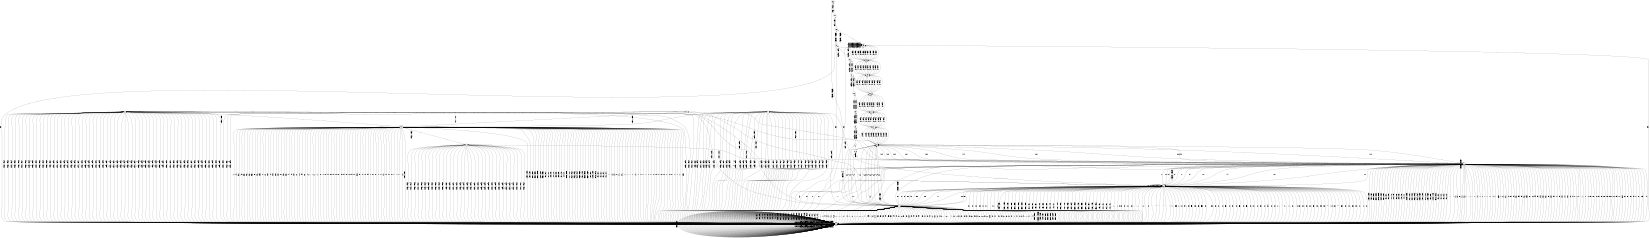 digraph FST {
rankdir = LR;
size = "8.5,11";
label = "";
center = 1;
orientation = Landscape;
ranksep = "0.4";
nodesep = "0.25";
0 [label = "0", shape = doublecircle, style = bold, fontsize = 14]
	0 -> 0 [label = "<SOH>:<SOH>", fontsize = 14];
	0 -> 0 [label = "<STX>:<STX>", fontsize = 14];
	0 -> 0 [label = "<ETX>:<ETX>", fontsize = 14];
	0 -> 0 [label = "<EOT>:<EOT>", fontsize = 14];
	0 -> 0 [label = "<ENQ>:<ENQ>", fontsize = 14];
	0 -> 0 [label = "<ACK>:<ACK>", fontsize = 14];
	0 -> 0 [label = "<BEL>:<BEL>", fontsize = 14];
	0 -> 0 [label = "<BS>:<BS>", fontsize = 14];
	0 -> 0 [label = "<HT>:<HT>", fontsize = 14];
	0 -> 0 [label = "<LF>:<LF>", fontsize = 14];
	0 -> 0 [label = "<VT>:<VT>", fontsize = 14];
	0 -> 0 [label = "<FF>:<FF>", fontsize = 14];
	0 -> 0 [label = "<CR>:<CR>", fontsize = 14];
	0 -> 0 [label = "<SO>:<SO>", fontsize = 14];
	0 -> 0 [label = "<SI>:<SI>", fontsize = 14];
	0 -> 0 [label = "<DLE>:<DLE>", fontsize = 14];
	0 -> 0 [label = "<DC1>:<DC1>", fontsize = 14];
	0 -> 0 [label = "<DC2>:<DC2>", fontsize = 14];
	0 -> 0 [label = "<DC3>:<DC3>", fontsize = 14];
	0 -> 0 [label = "<DC4>:<DC4>", fontsize = 14];
	0 -> 0 [label = "<NAK>:<NAK>", fontsize = 14];
	0 -> 0 [label = "<SYN>:<SYN>", fontsize = 14];
	0 -> 0 [label = "<ETB>:<ETB>", fontsize = 14];
	0 -> 0 [label = "<CAN>:<CAN>", fontsize = 14];
	0 -> 0 [label = "<EM>:<EM>", fontsize = 14];
	0 -> 0 [label = "<SUB>:<SUB>", fontsize = 14];
	0 -> 0 [label = "<ESC>:<ESC>", fontsize = 14];
	0 -> 0 [label = "<FS>:<FS>", fontsize = 14];
	0 -> 0 [label = "<GS>:<GS>", fontsize = 14];
	0 -> 0 [label = "<RS>:<RS>", fontsize = 14];
	0 -> 0 [label = "<US>:<US>", fontsize = 14];
	0 -> 1 [label = "<SPACE>:<SPACE>", fontsize = 14];
	0 -> 0 [label = "!:!", fontsize = 14];
	0 -> 0 [label = "\":\"", fontsize = 14];
	0 -> 0 [label = "#:#", fontsize = 14];
	0 -> 0 [label = "$:$", fontsize = 14];
	0 -> 0 [label = "%:%", fontsize = 14];
	0 -> 0 [label = "&:&", fontsize = 14];
	0 -> 0 [label = "':'", fontsize = 14];
	0 -> 0 [label = "(:(", fontsize = 14];
	0 -> 0 [label = "):)", fontsize = 14];
	0 -> 0 [label = "*:*", fontsize = 14];
	0 -> 0 [label = "+:+", fontsize = 14];
	0 -> 0 [label = ",:,", fontsize = 14];
	0 -> 0 [label = "-:-", fontsize = 14];
	0 -> 0 [label = ".:.", fontsize = 14];
	0 -> 0 [label = "/:/", fontsize = 14];
	0 -> 0 [label = "0:0", fontsize = 14];
	0 -> 0 [label = "1:1", fontsize = 14];
	0 -> 0 [label = "2:2", fontsize = 14];
	0 -> 0 [label = "3:3", fontsize = 14];
	0 -> 0 [label = "4:4", fontsize = 14];
	0 -> 0 [label = "5:5", fontsize = 14];
	0 -> 0 [label = "6:6", fontsize = 14];
	0 -> 0 [label = "7:7", fontsize = 14];
	0 -> 0 [label = "8:8", fontsize = 14];
	0 -> 0 [label = "9:9", fontsize = 14];
	0 -> 0 [label = ":::", fontsize = 14];
	0 -> 0 [label = ";:;", fontsize = 14];
	0 -> 0 [label = "<:<", fontsize = 14];
	0 -> 0 [label = "=:=", fontsize = 14];
	0 -> 0 [label = ">:>", fontsize = 14];
	0 -> 0 [label = "?:?", fontsize = 14];
	0 -> 0 [label = "@:@", fontsize = 14];
	0 -> 0 [label = "A:A", fontsize = 14];
	0 -> 0 [label = "B:B", fontsize = 14];
	0 -> 0 [label = "C:C", fontsize = 14];
	0 -> 0 [label = "D:D", fontsize = 14];
	0 -> 0 [label = "E:E", fontsize = 14];
	0 -> 0 [label = "F:F", fontsize = 14];
	0 -> 0 [label = "G:G", fontsize = 14];
	0 -> 0 [label = "H:H", fontsize = 14];
	0 -> 0 [label = "I:I", fontsize = 14];
	0 -> 0 [label = "J:J", fontsize = 14];
	0 -> 0 [label = "K:K", fontsize = 14];
	0 -> 0 [label = "L:L", fontsize = 14];
	0 -> 0 [label = "M:M", fontsize = 14];
	0 -> 0 [label = "N:N", fontsize = 14];
	0 -> 0 [label = "O:O", fontsize = 14];
	0 -> 0 [label = "P:P", fontsize = 14];
	0 -> 0 [label = "Q:Q", fontsize = 14];
	0 -> 0 [label = "R:R", fontsize = 14];
	0 -> 0 [label = "S:S", fontsize = 14];
	0 -> 0 [label = "T:T", fontsize = 14];
	0 -> 0 [label = "U:U", fontsize = 14];
	0 -> 0 [label = "V:V", fontsize = 14];
	0 -> 0 [label = "W:W", fontsize = 14];
	0 -> 0 [label = "X:X", fontsize = 14];
	0 -> 0 [label = "Y:Y", fontsize = 14];
	0 -> 0 [label = "Z:Z", fontsize = 14];
	0 -> 0 [label = "[:[", fontsize = 14];
	0 -> 0 [label = "\\:\\", fontsize = 14];
	0 -> 0 [label = "]:]", fontsize = 14];
	0 -> 0 [label = "^:^", fontsize = 14];
	0 -> 0 [label = "_:_", fontsize = 14];
	0 -> 0 [label = "`:`", fontsize = 14];
	0 -> 0 [label = "a:a", fontsize = 14];
	0 -> 0 [label = "b:b", fontsize = 14];
	0 -> 0 [label = "c:c", fontsize = 14];
	0 -> 0 [label = "d:d", fontsize = 14];
	0 -> 0 [label = "e:e", fontsize = 14];
	0 -> 0 [label = "f:f", fontsize = 14];
	0 -> 0 [label = "g:g", fontsize = 14];
	0 -> 0 [label = "h:h", fontsize = 14];
	0 -> 0 [label = "i:i", fontsize = 14];
	0 -> 0 [label = "j:j", fontsize = 14];
	0 -> 0 [label = "k:k", fontsize = 14];
	0 -> 0 [label = "l:l", fontsize = 14];
	0 -> 0 [label = "m:m", fontsize = 14];
	0 -> 0 [label = "n:n", fontsize = 14];
	0 -> 0 [label = "o:o", fontsize = 14];
	0 -> 0 [label = "p:p", fontsize = 14];
	0 -> 0 [label = "q:q", fontsize = 14];
	0 -> 0 [label = "r:r", fontsize = 14];
	0 -> 0 [label = "s:s", fontsize = 14];
	0 -> 0 [label = "t:t", fontsize = 14];
	0 -> 0 [label = "u:u", fontsize = 14];
	0 -> 0 [label = "v:v", fontsize = 14];
	0 -> 0 [label = "w:w", fontsize = 14];
	0 -> 0 [label = "x:x", fontsize = 14];
	0 -> 0 [label = "y:y", fontsize = 14];
	0 -> 0 [label = "z:z", fontsize = 14];
	0 -> 0 [label = "{:{", fontsize = 14];
	0 -> 0 [label = "|:|", fontsize = 14];
	0 -> 0 [label = "}:}", fontsize = 14];
	0 -> 0 [label = "~:~", fontsize = 14];
	0 -> 0 [label = "<DEL>:<DEL>", fontsize = 14];
	0 -> 2 [label = "<0xc2>:<0xc2>", fontsize = 14];
	0 -> 3 [label = "<0xd0>:<0xd0>", fontsize = 14];
	0 -> 4 [label = "<0xd1>:<0xd1>", fontsize = 14];
1 [label = "1", shape = doublecircle, style = solid, fontsize = 14]
	1 -> 7 [label = "<epsilon>:#", fontsize = 14];
	1 -> 0 [label = "<SOH>:<SOH>", fontsize = 14];
	1 -> 0 [label = "<STX>:<STX>", fontsize = 14];
	1 -> 0 [label = "<ETX>:<ETX>", fontsize = 14];
	1 -> 0 [label = "<EOT>:<EOT>", fontsize = 14];
	1 -> 0 [label = "<ENQ>:<ENQ>", fontsize = 14];
	1 -> 0 [label = "<ACK>:<ACK>", fontsize = 14];
	1 -> 0 [label = "<BEL>:<BEL>", fontsize = 14];
	1 -> 0 [label = "<BS>:<BS>", fontsize = 14];
	1 -> 0 [label = "<HT>:<HT>", fontsize = 14];
	1 -> 0 [label = "<LF>:<LF>", fontsize = 14];
	1 -> 0 [label = "<VT>:<VT>", fontsize = 14];
	1 -> 0 [label = "<FF>:<FF>", fontsize = 14];
	1 -> 0 [label = "<CR>:<CR>", fontsize = 14];
	1 -> 0 [label = "<SO>:<SO>", fontsize = 14];
	1 -> 0 [label = "<SI>:<SI>", fontsize = 14];
	1 -> 0 [label = "<DLE>:<DLE>", fontsize = 14];
	1 -> 0 [label = "<DC1>:<DC1>", fontsize = 14];
	1 -> 0 [label = "<DC2>:<DC2>", fontsize = 14];
	1 -> 0 [label = "<DC3>:<DC3>", fontsize = 14];
	1 -> 0 [label = "<DC4>:<DC4>", fontsize = 14];
	1 -> 0 [label = "<NAK>:<NAK>", fontsize = 14];
	1 -> 0 [label = "<SYN>:<SYN>", fontsize = 14];
	1 -> 0 [label = "<ETB>:<ETB>", fontsize = 14];
	1 -> 0 [label = "<CAN>:<CAN>", fontsize = 14];
	1 -> 0 [label = "<EM>:<EM>", fontsize = 14];
	1 -> 0 [label = "<SUB>:<SUB>", fontsize = 14];
	1 -> 0 [label = "<ESC>:<ESC>", fontsize = 14];
	1 -> 0 [label = "<FS>:<FS>", fontsize = 14];
	1 -> 0 [label = "<GS>:<GS>", fontsize = 14];
	1 -> 0 [label = "<RS>:<RS>", fontsize = 14];
	1 -> 0 [label = "<US>:<US>", fontsize = 14];
	1 -> 5 [label = "<SPACE>:<SPACE>", fontsize = 14];
	1 -> 0 [label = "!:!", fontsize = 14];
	1 -> 0 [label = "\":\"", fontsize = 14];
	1 -> 0 [label = "#:#", fontsize = 14];
	1 -> 0 [label = "$:$", fontsize = 14];
	1 -> 0 [label = "%:%", fontsize = 14];
	1 -> 0 [label = "&:&", fontsize = 14];
	1 -> 0 [label = "':'", fontsize = 14];
	1 -> 0 [label = "(:(", fontsize = 14];
	1 -> 0 [label = "):)", fontsize = 14];
	1 -> 0 [label = "*:*", fontsize = 14];
	1 -> 0 [label = "+:+", fontsize = 14];
	1 -> 0 [label = ",:,", fontsize = 14];
	1 -> 0 [label = "-:-", fontsize = 14];
	1 -> 0 [label = ".:.", fontsize = 14];
	1 -> 0 [label = "/:/", fontsize = 14];
	1 -> 8 [label = "0:#", fontsize = 14];
	1 -> 6 [label = "0:0", fontsize = 14];
	1 -> 8 [label = "1:#", fontsize = 14];
	1 -> 6 [label = "1:1", fontsize = 14];
	1 -> 8 [label = "2:#", fontsize = 14];
	1 -> 6 [label = "2:2", fontsize = 14];
	1 -> 8 [label = "3:#", fontsize = 14];
	1 -> 6 [label = "3:3", fontsize = 14];
	1 -> 8 [label = "4:#", fontsize = 14];
	1 -> 6 [label = "4:4", fontsize = 14];
	1 -> 8 [label = "5:#", fontsize = 14];
	1 -> 6 [label = "5:5", fontsize = 14];
	1 -> 8 [label = "6:#", fontsize = 14];
	1 -> 6 [label = "6:6", fontsize = 14];
	1 -> 8 [label = "7:#", fontsize = 14];
	1 -> 6 [label = "7:7", fontsize = 14];
	1 -> 8 [label = "8:#", fontsize = 14];
	1 -> 6 [label = "8:8", fontsize = 14];
	1 -> 8 [label = "9:#", fontsize = 14];
	1 -> 6 [label = "9:9", fontsize = 14];
	1 -> 0 [label = ":::", fontsize = 14];
	1 -> 0 [label = ";:;", fontsize = 14];
	1 -> 0 [label = "<:<", fontsize = 14];
	1 -> 0 [label = "=:=", fontsize = 14];
	1 -> 0 [label = ">:>", fontsize = 14];
	1 -> 0 [label = "?:?", fontsize = 14];
	1 -> 0 [label = "@:@", fontsize = 14];
	1 -> 0 [label = "A:A", fontsize = 14];
	1 -> 0 [label = "B:B", fontsize = 14];
	1 -> 0 [label = "C:C", fontsize = 14];
	1 -> 0 [label = "D:D", fontsize = 14];
	1 -> 0 [label = "E:E", fontsize = 14];
	1 -> 0 [label = "F:F", fontsize = 14];
	1 -> 0 [label = "G:G", fontsize = 14];
	1 -> 0 [label = "H:H", fontsize = 14];
	1 -> 0 [label = "I:I", fontsize = 14];
	1 -> 0 [label = "J:J", fontsize = 14];
	1 -> 0 [label = "K:K", fontsize = 14];
	1 -> 0 [label = "L:L", fontsize = 14];
	1 -> 0 [label = "M:M", fontsize = 14];
	1 -> 0 [label = "N:N", fontsize = 14];
	1 -> 0 [label = "O:O", fontsize = 14];
	1 -> 0 [label = "P:P", fontsize = 14];
	1 -> 0 [label = "Q:Q", fontsize = 14];
	1 -> 0 [label = "R:R", fontsize = 14];
	1 -> 0 [label = "S:S", fontsize = 14];
	1 -> 0 [label = "T:T", fontsize = 14];
	1 -> 0 [label = "U:U", fontsize = 14];
	1 -> 0 [label = "V:V", fontsize = 14];
	1 -> 0 [label = "W:W", fontsize = 14];
	1 -> 0 [label = "Y:Y", fontsize = 14];
	1 -> 0 [label = "Z:Z", fontsize = 14];
	1 -> 0 [label = "[:[", fontsize = 14];
	1 -> 0 [label = "\\:\\", fontsize = 14];
	1 -> 0 [label = "]:]", fontsize = 14];
	1 -> 0 [label = "^:^", fontsize = 14];
	1 -> 0 [label = "_:_", fontsize = 14];
	1 -> 0 [label = "`:`", fontsize = 14];
	1 -> 0 [label = "a:a", fontsize = 14];
	1 -> 0 [label = "b:b", fontsize = 14];
	1 -> 0 [label = "c:c", fontsize = 14];
	1 -> 0 [label = "d:d", fontsize = 14];
	1 -> 0 [label = "e:e", fontsize = 14];
	1 -> 0 [label = "f:f", fontsize = 14];
	1 -> 0 [label = "g:g", fontsize = 14];
	1 -> 0 [label = "h:h", fontsize = 14];
	1 -> 0 [label = "i:i", fontsize = 14];
	1 -> 0 [label = "j:j", fontsize = 14];
	1 -> 0 [label = "k:k", fontsize = 14];
	1 -> 0 [label = "l:l", fontsize = 14];
	1 -> 0 [label = "m:m", fontsize = 14];
	1 -> 0 [label = "n:n", fontsize = 14];
	1 -> 0 [label = "o:o", fontsize = 14];
	1 -> 0 [label = "p:p", fontsize = 14];
	1 -> 0 [label = "q:q", fontsize = 14];
	1 -> 0 [label = "r:r", fontsize = 14];
	1 -> 0 [label = "s:s", fontsize = 14];
	1 -> 0 [label = "t:t", fontsize = 14];
	1 -> 0 [label = "u:u", fontsize = 14];
	1 -> 0 [label = "v:v", fontsize = 14];
	1 -> 0 [label = "w:w", fontsize = 14];
	1 -> 0 [label = "y:y", fontsize = 14];
	1 -> 0 [label = "z:z", fontsize = 14];
	1 -> 0 [label = "{:{", fontsize = 14];
	1 -> 0 [label = "|:|", fontsize = 14];
	1 -> 0 [label = "}:}", fontsize = 14];
	1 -> 0 [label = "~:~", fontsize = 14];
	1 -> 0 [label = "<DEL>:<DEL>", fontsize = 14];
	1 -> 2 [label = "<0xc2>:<0xc2>", fontsize = 14];
	1 -> 3 [label = "<0xd0>:<0xd0>", fontsize = 14];
	1 -> 4 [label = "<0xd1>:<0xd1>", fontsize = 14];
2 [label = "2", shape = circle, style = solid, fontsize = 14]
	2 -> 0 [label = "<0xab>:<0xab>", fontsize = 14];
	2 -> 0 [label = "<0xbb>:<0xbb>", fontsize = 14];
3 [label = "3", shape = circle, style = solid, fontsize = 14]
	3 -> 0 [label = "<0x80>:<0x80>", fontsize = 14];
	3 -> 0 [label = "<0x81>:<0x81>", fontsize = 14];
	3 -> 0 [label = "<0x82>:<0x82>", fontsize = 14];
	3 -> 0 [label = "<0x83>:<0x83>", fontsize = 14];
	3 -> 0 [label = "<0x84>:<0x84>", fontsize = 14];
	3 -> 0 [label = "<0x85>:<0x85>", fontsize = 14];
	3 -> 0 [label = "<0x86>:<0x86>", fontsize = 14];
	3 -> 0 [label = "<0x87>:<0x87>", fontsize = 14];
	3 -> 0 [label = "<0x88>:<0x88>", fontsize = 14];
	3 -> 0 [label = "<0x89>:<0x89>", fontsize = 14];
	3 -> 0 [label = "<0x8a>:<0x8a>", fontsize = 14];
	3 -> 0 [label = "<0x8b>:<0x8b>", fontsize = 14];
	3 -> 0 [label = "<0x8c>:<0x8c>", fontsize = 14];
	3 -> 0 [label = "<0x8d>:<0x8d>", fontsize = 14];
	3 -> 0 [label = "<0x8e>:<0x8e>", fontsize = 14];
	3 -> 0 [label = "<0x8f>:<0x8f>", fontsize = 14];
	3 -> 0 [label = "<0x90>:<0x90>", fontsize = 14];
	3 -> 0 [label = "<0x91>:<0x91>", fontsize = 14];
	3 -> 0 [label = "<0x92>:<0x92>", fontsize = 14];
	3 -> 0 [label = "<0x93>:<0x93>", fontsize = 14];
	3 -> 0 [label = "<0x94>:<0x94>", fontsize = 14];
	3 -> 0 [label = "<0x95>:<0x95>", fontsize = 14];
	3 -> 0 [label = "<0x96>:<0x96>", fontsize = 14];
	3 -> 0 [label = "<0x97>:<0x97>", fontsize = 14];
	3 -> 0 [label = "<0x98>:<0x98>", fontsize = 14];
	3 -> 0 [label = "<0x99>:<0x99>", fontsize = 14];
	3 -> 0 [label = "<0x9a>:<0x9a>", fontsize = 14];
	3 -> 0 [label = "<0x9b>:<0x9b>", fontsize = 14];
	3 -> 0 [label = "<0x9c>:<0x9c>", fontsize = 14];
	3 -> 0 [label = "<0x9d>:<0x9d>", fontsize = 14];
	3 -> 0 [label = "<0x9e>:<0x9e>", fontsize = 14];
	3 -> 0 [label = "<0x9f>:<0x9f>", fontsize = 14];
	3 -> 0 [label = "<0xa0>:<0xa0>", fontsize = 14];
	3 -> 0 [label = "<0xa1>:<0xa1>", fontsize = 14];
	3 -> 0 [label = "<0xa2>:<0xa2>", fontsize = 14];
	3 -> 0 [label = "<0xa3>:<0xa3>", fontsize = 14];
	3 -> 0 [label = "<0xa4>:<0xa4>", fontsize = 14];
	3 -> 0 [label = "<0xa5>:<0xa5>", fontsize = 14];
	3 -> 0 [label = "<0xa6>:<0xa6>", fontsize = 14];
	3 -> 0 [label = "<0xa7>:<0xa7>", fontsize = 14];
	3 -> 0 [label = "<0xa8>:<0xa8>", fontsize = 14];
	3 -> 0 [label = "<0xa9>:<0xa9>", fontsize = 14];
	3 -> 0 [label = "<0xaa>:<0xaa>", fontsize = 14];
	3 -> 0 [label = "<0xab>:<0xab>", fontsize = 14];
	3 -> 0 [label = "<0xac>:<0xac>", fontsize = 14];
	3 -> 0 [label = "<0xad>:<0xad>", fontsize = 14];
	3 -> 0 [label = "<0xae>:<0xae>", fontsize = 14];
	3 -> 0 [label = "<0xaf>:<0xaf>", fontsize = 14];
	3 -> 0 [label = "<0xb0>:<0xb0>", fontsize = 14];
	3 -> 0 [label = "<0xb1>:<0xb1>", fontsize = 14];
	3 -> 0 [label = "<0xb2>:<0xb2>", fontsize = 14];
	3 -> 0 [label = "<0xb3>:<0xb3>", fontsize = 14];
	3 -> 0 [label = "<0xb4>:<0xb4>", fontsize = 14];
	3 -> 0 [label = "<0xb5>:<0xb5>", fontsize = 14];
	3 -> 0 [label = "<0xb6>:<0xb6>", fontsize = 14];
	3 -> 0 [label = "<0xb7>:<0xb7>", fontsize = 14];
	3 -> 0 [label = "<0xb8>:<0xb8>", fontsize = 14];
	3 -> 0 [label = "<0xb9>:<0xb9>", fontsize = 14];
	3 -> 0 [label = "<0xba>:<0xba>", fontsize = 14];
	3 -> 0 [label = "<0xbb>:<0xbb>", fontsize = 14];
	3 -> 0 [label = "<0xbc>:<0xbc>", fontsize = 14];
	3 -> 0 [label = "<0xbd>:<0xbd>", fontsize = 14];
	3 -> 0 [label = "<0xbe>:<0xbe>", fontsize = 14];
	3 -> 0 [label = "<0xbf>:<0xbf>", fontsize = 14];
4 [label = "4", shape = circle, style = solid, fontsize = 14]
	4 -> 0 [label = "<0x80>:<0x80>", fontsize = 14];
	4 -> 0 [label = "<0x81>:<0x81>", fontsize = 14];
	4 -> 0 [label = "<0x82>:<0x82>", fontsize = 14];
	4 -> 0 [label = "<0x83>:<0x83>", fontsize = 14];
	4 -> 0 [label = "<0x84>:<0x84>", fontsize = 14];
	4 -> 0 [label = "<0x85>:<0x85>", fontsize = 14];
	4 -> 0 [label = "<0x86>:<0x86>", fontsize = 14];
	4 -> 0 [label = "<0x87>:<0x87>", fontsize = 14];
	4 -> 0 [label = "<0x88>:<0x88>", fontsize = 14];
	4 -> 0 [label = "<0x89>:<0x89>", fontsize = 14];
	4 -> 0 [label = "<0x8a>:<0x8a>", fontsize = 14];
	4 -> 0 [label = "<0x8b>:<0x8b>", fontsize = 14];
	4 -> 0 [label = "<0x8c>:<0x8c>", fontsize = 14];
	4 -> 0 [label = "<0x8d>:<0x8d>", fontsize = 14];
	4 -> 0 [label = "<0x8e>:<0x8e>", fontsize = 14];
	4 -> 0 [label = "<0x8f>:<0x8f>", fontsize = 14];
	4 -> 0 [label = "<0x90>:<0x90>", fontsize = 14];
	4 -> 0 [label = "<0x91>:<0x91>", fontsize = 14];
	4 -> 0 [label = "<0x92>:<0x92>", fontsize = 14];
	4 -> 0 [label = "<0x93>:<0x93>", fontsize = 14];
	4 -> 0 [label = "<0x94>:<0x94>", fontsize = 14];
	4 -> 0 [label = "<0x95>:<0x95>", fontsize = 14];
	4 -> 0 [label = "<0x96>:<0x96>", fontsize = 14];
	4 -> 0 [label = "<0x97>:<0x97>", fontsize = 14];
	4 -> 0 [label = "<0x98>:<0x98>", fontsize = 14];
	4 -> 0 [label = "<0x99>:<0x99>", fontsize = 14];
	4 -> 0 [label = "<0x9a>:<0x9a>", fontsize = 14];
	4 -> 0 [label = "<0x9b>:<0x9b>", fontsize = 14];
	4 -> 0 [label = "<0x9c>:<0x9c>", fontsize = 14];
	4 -> 0 [label = "<0x9d>:<0x9d>", fontsize = 14];
	4 -> 0 [label = "<0x9e>:<0x9e>", fontsize = 14];
	4 -> 0 [label = "<0x9f>:<0x9f>", fontsize = 14];
	4 -> 0 [label = "<0xa0>:<0xa0>", fontsize = 14];
	4 -> 0 [label = "<0xa1>:<0xa1>", fontsize = 14];
	4 -> 0 [label = "<0xa2>:<0xa2>", fontsize = 14];
5 [label = "5", shape = doublecircle, style = solid, fontsize = 14]
	5 -> 7 [label = "<epsilon>:#", fontsize = 14];
	5 -> 0 [label = "<SOH>:<SOH>", fontsize = 14];
	5 -> 0 [label = "<STX>:<STX>", fontsize = 14];
	5 -> 0 [label = "<ETX>:<ETX>", fontsize = 14];
	5 -> 0 [label = "<EOT>:<EOT>", fontsize = 14];
	5 -> 0 [label = "<ENQ>:<ENQ>", fontsize = 14];
	5 -> 0 [label = "<ACK>:<ACK>", fontsize = 14];
	5 -> 0 [label = "<BEL>:<BEL>", fontsize = 14];
	5 -> 0 [label = "<BS>:<BS>", fontsize = 14];
	5 -> 0 [label = "<HT>:<HT>", fontsize = 14];
	5 -> 0 [label = "<LF>:<LF>", fontsize = 14];
	5 -> 0 [label = "<VT>:<VT>", fontsize = 14];
	5 -> 0 [label = "<FF>:<FF>", fontsize = 14];
	5 -> 0 [label = "<CR>:<CR>", fontsize = 14];
	5 -> 0 [label = "<SO>:<SO>", fontsize = 14];
	5 -> 0 [label = "<SI>:<SI>", fontsize = 14];
	5 -> 0 [label = "<DLE>:<DLE>", fontsize = 14];
	5 -> 0 [label = "<DC1>:<DC1>", fontsize = 14];
	5 -> 0 [label = "<DC2>:<DC2>", fontsize = 14];
	5 -> 0 [label = "<DC3>:<DC3>", fontsize = 14];
	5 -> 0 [label = "<DC4>:<DC4>", fontsize = 14];
	5 -> 0 [label = "<NAK>:<NAK>", fontsize = 14];
	5 -> 0 [label = "<SYN>:<SYN>", fontsize = 14];
	5 -> 0 [label = "<ETB>:<ETB>", fontsize = 14];
	5 -> 0 [label = "<CAN>:<CAN>", fontsize = 14];
	5 -> 0 [label = "<EM>:<EM>", fontsize = 14];
	5 -> 0 [label = "<SUB>:<SUB>", fontsize = 14];
	5 -> 0 [label = "<ESC>:<ESC>", fontsize = 14];
	5 -> 0 [label = "<FS>:<FS>", fontsize = 14];
	5 -> 0 [label = "<GS>:<GS>", fontsize = 14];
	5 -> 0 [label = "<RS>:<RS>", fontsize = 14];
	5 -> 0 [label = "<US>:<US>", fontsize = 14];
	5 -> 5 [label = "<SPACE>:<SPACE>", fontsize = 14];
	5 -> 0 [label = "!:!", fontsize = 14];
	5 -> 0 [label = "\":\"", fontsize = 14];
	5 -> 0 [label = "#:#", fontsize = 14];
	5 -> 0 [label = "$:$", fontsize = 14];
	5 -> 0 [label = "%:%", fontsize = 14];
	5 -> 0 [label = "&:&", fontsize = 14];
	5 -> 0 [label = "':'", fontsize = 14];
	5 -> 0 [label = "(:(", fontsize = 14];
	5 -> 0 [label = "):)", fontsize = 14];
	5 -> 0 [label = "*:*", fontsize = 14];
	5 -> 0 [label = "+:+", fontsize = 14];
	5 -> 0 [label = ",:,", fontsize = 14];
	5 -> 0 [label = "-:-", fontsize = 14];
	5 -> 0 [label = ".:.", fontsize = 14];
	5 -> 0 [label = "/:/", fontsize = 14];
	5 -> 8 [label = "0:#", fontsize = 14];
	5 -> 6 [label = "0:0", fontsize = 14];
	5 -> 8 [label = "1:#", fontsize = 14];
	5 -> 6 [label = "1:1", fontsize = 14];
	5 -> 8 [label = "2:#", fontsize = 14];
	5 -> 6 [label = "2:2", fontsize = 14];
	5 -> 8 [label = "3:#", fontsize = 14];
	5 -> 6 [label = "3:3", fontsize = 14];
	5 -> 8 [label = "4:#", fontsize = 14];
	5 -> 6 [label = "4:4", fontsize = 14];
	5 -> 8 [label = "5:#", fontsize = 14];
	5 -> 6 [label = "5:5", fontsize = 14];
	5 -> 8 [label = "6:#", fontsize = 14];
	5 -> 6 [label = "6:6", fontsize = 14];
	5 -> 8 [label = "7:#", fontsize = 14];
	5 -> 6 [label = "7:7", fontsize = 14];
	5 -> 8 [label = "8:#", fontsize = 14];
	5 -> 6 [label = "8:8", fontsize = 14];
	5 -> 8 [label = "9:#", fontsize = 14];
	5 -> 6 [label = "9:9", fontsize = 14];
	5 -> 0 [label = ":::", fontsize = 14];
	5 -> 0 [label = ";:;", fontsize = 14];
	5 -> 0 [label = "<:<", fontsize = 14];
	5 -> 0 [label = "=:=", fontsize = 14];
	5 -> 0 [label = ">:>", fontsize = 14];
	5 -> 0 [label = "?:?", fontsize = 14];
	5 -> 0 [label = "@:@", fontsize = 14];
	5 -> 0 [label = "A:A", fontsize = 14];
	5 -> 0 [label = "B:B", fontsize = 14];
	5 -> 0 [label = "C:C", fontsize = 14];
	5 -> 0 [label = "D:D", fontsize = 14];
	5 -> 0 [label = "E:E", fontsize = 14];
	5 -> 0 [label = "F:F", fontsize = 14];
	5 -> 0 [label = "G:G", fontsize = 14];
	5 -> 0 [label = "H:H", fontsize = 14];
	5 -> 0 [label = "I:I", fontsize = 14];
	5 -> 0 [label = "J:J", fontsize = 14];
	5 -> 0 [label = "K:K", fontsize = 14];
	5 -> 0 [label = "L:L", fontsize = 14];
	5 -> 0 [label = "M:M", fontsize = 14];
	5 -> 0 [label = "N:N", fontsize = 14];
	5 -> 0 [label = "O:O", fontsize = 14];
	5 -> 0 [label = "P:P", fontsize = 14];
	5 -> 0 [label = "Q:Q", fontsize = 14];
	5 -> 0 [label = "R:R", fontsize = 14];
	5 -> 0 [label = "S:S", fontsize = 14];
	5 -> 0 [label = "T:T", fontsize = 14];
	5 -> 0 [label = "U:U", fontsize = 14];
	5 -> 0 [label = "V:V", fontsize = 14];
	5 -> 0 [label = "W:W", fontsize = 14];
	5 -> 0 [label = "Y:Y", fontsize = 14];
	5 -> 0 [label = "Z:Z", fontsize = 14];
	5 -> 0 [label = "[:[", fontsize = 14];
	5 -> 0 [label = "\\:\\", fontsize = 14];
	5 -> 0 [label = "]:]", fontsize = 14];
	5 -> 0 [label = "^:^", fontsize = 14];
	5 -> 0 [label = "_:_", fontsize = 14];
	5 -> 0 [label = "`:`", fontsize = 14];
	5 -> 0 [label = "a:a", fontsize = 14];
	5 -> 0 [label = "b:b", fontsize = 14];
	5 -> 0 [label = "c:c", fontsize = 14];
	5 -> 0 [label = "d:d", fontsize = 14];
	5 -> 0 [label = "e:e", fontsize = 14];
	5 -> 0 [label = "f:f", fontsize = 14];
	5 -> 0 [label = "g:g", fontsize = 14];
	5 -> 0 [label = "h:h", fontsize = 14];
	5 -> 0 [label = "i:i", fontsize = 14];
	5 -> 0 [label = "j:j", fontsize = 14];
	5 -> 0 [label = "k:k", fontsize = 14];
	5 -> 0 [label = "l:l", fontsize = 14];
	5 -> 0 [label = "m:m", fontsize = 14];
	5 -> 0 [label = "n:n", fontsize = 14];
	5 -> 0 [label = "o:o", fontsize = 14];
	5 -> 0 [label = "p:p", fontsize = 14];
	5 -> 0 [label = "q:q", fontsize = 14];
	5 -> 0 [label = "r:r", fontsize = 14];
	5 -> 0 [label = "s:s", fontsize = 14];
	5 -> 0 [label = "t:t", fontsize = 14];
	5 -> 0 [label = "u:u", fontsize = 14];
	5 -> 0 [label = "v:v", fontsize = 14];
	5 -> 0 [label = "w:w", fontsize = 14];
	5 -> 0 [label = "y:y", fontsize = 14];
	5 -> 0 [label = "z:z", fontsize = 14];
	5 -> 0 [label = "{:{", fontsize = 14];
	5 -> 0 [label = "|:|", fontsize = 14];
	5 -> 0 [label = "}:}", fontsize = 14];
	5 -> 0 [label = "~:~", fontsize = 14];
	5 -> 0 [label = "<DEL>:<DEL>", fontsize = 14];
	5 -> 2 [label = "<0xc2>:<0xc2>", fontsize = 14];
	5 -> 3 [label = "<0xd0>:<0xd0>", fontsize = 14];
	5 -> 9 [label = "<0xd1>:<0xd1>", fontsize = 14];
6 [label = "6", shape = doublecircle, style = solid, fontsize = 14]
	6 -> 0 [label = "<SOH>:<SOH>", fontsize = 14];
	6 -> 0 [label = "<STX>:<STX>", fontsize = 14];
	6 -> 0 [label = "<ETX>:<ETX>", fontsize = 14];
	6 -> 0 [label = "<EOT>:<EOT>", fontsize = 14];
	6 -> 0 [label = "<ENQ>:<ENQ>", fontsize = 14];
	6 -> 0 [label = "<ACK>:<ACK>", fontsize = 14];
	6 -> 0 [label = "<BEL>:<BEL>", fontsize = 14];
	6 -> 0 [label = "<BS>:<BS>", fontsize = 14];
	6 -> 0 [label = "<HT>:<HT>", fontsize = 14];
	6 -> 0 [label = "<LF>:<LF>", fontsize = 14];
	6 -> 0 [label = "<VT>:<VT>", fontsize = 14];
	6 -> 0 [label = "<FF>:<FF>", fontsize = 14];
	6 -> 0 [label = "<CR>:<CR>", fontsize = 14];
	6 -> 0 [label = "<SO>:<SO>", fontsize = 14];
	6 -> 0 [label = "<SI>:<SI>", fontsize = 14];
	6 -> 0 [label = "<DLE>:<DLE>", fontsize = 14];
	6 -> 0 [label = "<DC1>:<DC1>", fontsize = 14];
	6 -> 0 [label = "<DC2>:<DC2>", fontsize = 14];
	6 -> 0 [label = "<DC3>:<DC3>", fontsize = 14];
	6 -> 0 [label = "<DC4>:<DC4>", fontsize = 14];
	6 -> 0 [label = "<NAK>:<NAK>", fontsize = 14];
	6 -> 0 [label = "<SYN>:<SYN>", fontsize = 14];
	6 -> 0 [label = "<ETB>:<ETB>", fontsize = 14];
	6 -> 0 [label = "<CAN>:<CAN>", fontsize = 14];
	6 -> 0 [label = "<EM>:<EM>", fontsize = 14];
	6 -> 0 [label = "<SUB>:<SUB>", fontsize = 14];
	6 -> 0 [label = "<ESC>:<ESC>", fontsize = 14];
	6 -> 0 [label = "<FS>:<FS>", fontsize = 14];
	6 -> 0 [label = "<GS>:<GS>", fontsize = 14];
	6 -> 0 [label = "<RS>:<RS>", fontsize = 14];
	6 -> 0 [label = "<US>:<US>", fontsize = 14];
	6 -> 5 [label = "<SPACE>:<SPACE>", fontsize = 14];
	6 -> 0 [label = "!:!", fontsize = 14];
	6 -> 0 [label = "\":\"", fontsize = 14];
	6 -> 0 [label = "#:#", fontsize = 14];
	6 -> 0 [label = "$:$", fontsize = 14];
	6 -> 0 [label = "%:%", fontsize = 14];
	6 -> 0 [label = "&:&", fontsize = 14];
	6 -> 0 [label = "':'", fontsize = 14];
	6 -> 0 [label = "(:(", fontsize = 14];
	6 -> 0 [label = "):)", fontsize = 14];
	6 -> 0 [label = "*:*", fontsize = 14];
	6 -> 0 [label = "+:+", fontsize = 14];
	6 -> 0 [label = ",:,", fontsize = 14];
	6 -> 0 [label = "-:-", fontsize = 14];
	6 -> 0 [label = ".:.", fontsize = 14];
	6 -> 0 [label = "/:/", fontsize = 14];
	6 -> 6 [label = "0:0", fontsize = 14];
	6 -> 6 [label = "1:1", fontsize = 14];
	6 -> 6 [label = "2:2", fontsize = 14];
	6 -> 6 [label = "3:3", fontsize = 14];
	6 -> 6 [label = "4:4", fontsize = 14];
	6 -> 6 [label = "5:5", fontsize = 14];
	6 -> 6 [label = "6:6", fontsize = 14];
	6 -> 6 [label = "7:7", fontsize = 14];
	6 -> 6 [label = "8:8", fontsize = 14];
	6 -> 6 [label = "9:9", fontsize = 14];
	6 -> 0 [label = ":::", fontsize = 14];
	6 -> 0 [label = ";:;", fontsize = 14];
	6 -> 0 [label = "<:<", fontsize = 14];
	6 -> 0 [label = "=:=", fontsize = 14];
	6 -> 0 [label = ">:>", fontsize = 14];
	6 -> 0 [label = "?:?", fontsize = 14];
	6 -> 0 [label = "@:@", fontsize = 14];
	6 -> 0 [label = "A:A", fontsize = 14];
	6 -> 0 [label = "B:B", fontsize = 14];
	6 -> 0 [label = "C:C", fontsize = 14];
	6 -> 0 [label = "D:D", fontsize = 14];
	6 -> 0 [label = "E:E", fontsize = 14];
	6 -> 0 [label = "F:F", fontsize = 14];
	6 -> 0 [label = "G:G", fontsize = 14];
	6 -> 0 [label = "H:H", fontsize = 14];
	6 -> 0 [label = "I:I", fontsize = 14];
	6 -> 0 [label = "J:J", fontsize = 14];
	6 -> 0 [label = "K:K", fontsize = 14];
	6 -> 0 [label = "L:L", fontsize = 14];
	6 -> 0 [label = "M:M", fontsize = 14];
	6 -> 0 [label = "N:N", fontsize = 14];
	6 -> 0 [label = "O:O", fontsize = 14];
	6 -> 0 [label = "P:P", fontsize = 14];
	6 -> 0 [label = "Q:Q", fontsize = 14];
	6 -> 0 [label = "R:R", fontsize = 14];
	6 -> 0 [label = "S:S", fontsize = 14];
	6 -> 0 [label = "T:T", fontsize = 14];
	6 -> 0 [label = "U:U", fontsize = 14];
	6 -> 0 [label = "V:V", fontsize = 14];
	6 -> 0 [label = "W:W", fontsize = 14];
	6 -> 0 [label = "Y:Y", fontsize = 14];
	6 -> 0 [label = "Z:Z", fontsize = 14];
	6 -> 0 [label = "[:[", fontsize = 14];
	6 -> 0 [label = "\\:\\", fontsize = 14];
	6 -> 0 [label = "]:]", fontsize = 14];
	6 -> 0 [label = "^:^", fontsize = 14];
	6 -> 0 [label = "_:_", fontsize = 14];
	6 -> 0 [label = "`:`", fontsize = 14];
	6 -> 0 [label = "a:a", fontsize = 14];
	6 -> 0 [label = "b:b", fontsize = 14];
	6 -> 0 [label = "c:c", fontsize = 14];
	6 -> 0 [label = "d:d", fontsize = 14];
	6 -> 0 [label = "e:e", fontsize = 14];
	6 -> 0 [label = "f:f", fontsize = 14];
	6 -> 0 [label = "g:g", fontsize = 14];
	6 -> 0 [label = "h:h", fontsize = 14];
	6 -> 0 [label = "i:i", fontsize = 14];
	6 -> 0 [label = "j:j", fontsize = 14];
	6 -> 0 [label = "k:k", fontsize = 14];
	6 -> 0 [label = "l:l", fontsize = 14];
	6 -> 0 [label = "m:m", fontsize = 14];
	6 -> 0 [label = "n:n", fontsize = 14];
	6 -> 0 [label = "o:o", fontsize = 14];
	6 -> 0 [label = "p:p", fontsize = 14];
	6 -> 0 [label = "q:q", fontsize = 14];
	6 -> 0 [label = "r:r", fontsize = 14];
	6 -> 0 [label = "s:s", fontsize = 14];
	6 -> 0 [label = "t:t", fontsize = 14];
	6 -> 0 [label = "u:u", fontsize = 14];
	6 -> 0 [label = "v:v", fontsize = 14];
	6 -> 0 [label = "w:w", fontsize = 14];
	6 -> 0 [label = "y:y", fontsize = 14];
	6 -> 0 [label = "z:z", fontsize = 14];
	6 -> 0 [label = "{:{", fontsize = 14];
	6 -> 0 [label = "|:|", fontsize = 14];
	6 -> 0 [label = "}:}", fontsize = 14];
	6 -> 0 [label = "~:~", fontsize = 14];
	6 -> 0 [label = "<DEL>:<DEL>", fontsize = 14];
	6 -> 2 [label = "<0xc2>:<0xc2>", fontsize = 14];
	6 -> 3 [label = "<0xd0>:<0xd0>", fontsize = 14];
	6 -> 4 [label = "<0xd1>:<0xd1>", fontsize = 14];
7 [label = "7", shape = circle, style = solid, fontsize = 14]
	7 -> 10 [label = "<epsilon>:<0xd0>", fontsize = 14];
8 [label = "8", shape = circle, style = solid, fontsize = 14]
	8 -> 10 [label = "<epsilon>:<0xd0>", fontsize = 14];
	8 -> 11 [label = "0:<0xd0>", fontsize = 14];
	8 -> 11 [label = "1:<0xd0>", fontsize = 14];
	8 -> 11 [label = "2:<0xd0>", fontsize = 14];
	8 -> 11 [label = "3:<0xd0>", fontsize = 14];
	8 -> 11 [label = "4:<0xd0>", fontsize = 14];
	8 -> 11 [label = "5:<0xd0>", fontsize = 14];
	8 -> 11 [label = "6:<0xd0>", fontsize = 14];
	8 -> 11 [label = "7:<0xd0>", fontsize = 14];
	8 -> 11 [label = "8:<0xd0>", fontsize = 14];
	8 -> 11 [label = "9:<0xd0>", fontsize = 14];
9 [label = "9", shape = circle, style = solid, fontsize = 14]
	9 -> 0 [label = "<0x80>:<0x80>", fontsize = 14];
	9 -> 0 [label = "<0x81>:<0x81>", fontsize = 14];
	9 -> 0 [label = "<0x82>:<0x82>", fontsize = 14];
	9 -> 0 [label = "<0x83>:<0x83>", fontsize = 14];
	9 -> 0 [label = "<0x84>:<0x84>", fontsize = 14];
	9 -> 12 [label = "<0x85>:<0x85>", fontsize = 14];
	9 -> 0 [label = "<0x86>:<0x86>", fontsize = 14];
	9 -> 0 [label = "<0x87>:<0x87>", fontsize = 14];
	9 -> 0 [label = "<0x88>:<0x88>", fontsize = 14];
	9 -> 0 [label = "<0x89>:<0x89>", fontsize = 14];
	9 -> 0 [label = "<0x8a>:<0x8a>", fontsize = 14];
	9 -> 0 [label = "<0x8b>:<0x8b>", fontsize = 14];
	9 -> 0 [label = "<0x8c>:<0x8c>", fontsize = 14];
	9 -> 0 [label = "<0x8d>:<0x8d>", fontsize = 14];
	9 -> 0 [label = "<0x8e>:<0x8e>", fontsize = 14];
	9 -> 0 [label = "<0x8f>:<0x8f>", fontsize = 14];
	9 -> 0 [label = "<0x90>:<0x90>", fontsize = 14];
	9 -> 0 [label = "<0x91>:<0x91>", fontsize = 14];
	9 -> 0 [label = "<0x92>:<0x92>", fontsize = 14];
	9 -> 0 [label = "<0x93>:<0x93>", fontsize = 14];
	9 -> 0 [label = "<0x94>:<0x94>", fontsize = 14];
	9 -> 0 [label = "<0x95>:<0x95>", fontsize = 14];
	9 -> 0 [label = "<0x96>:<0x96>", fontsize = 14];
	9 -> 0 [label = "<0x97>:<0x97>", fontsize = 14];
	9 -> 0 [label = "<0x98>:<0x98>", fontsize = 14];
	9 -> 0 [label = "<0x99>:<0x99>", fontsize = 14];
	9 -> 0 [label = "<0x9a>:<0x9a>", fontsize = 14];
	9 -> 0 [label = "<0x9b>:<0x9b>", fontsize = 14];
	9 -> 0 [label = "<0x9c>:<0x9c>", fontsize = 14];
	9 -> 0 [label = "<0x9d>:<0x9d>", fontsize = 14];
	9 -> 0 [label = "<0x9e>:<0x9e>", fontsize = 14];
	9 -> 0 [label = "<0x9f>:<0x9f>", fontsize = 14];
	9 -> 0 [label = "<0xa0>:<0xa0>", fontsize = 14];
	9 -> 0 [label = "<0xa1>:<0xa1>", fontsize = 14];
	9 -> 0 [label = "<0xa2>:<0xa2>", fontsize = 14];
10 [label = "10", shape = circle, style = solid, fontsize = 14]
	10 -> 13 [label = "<epsilon>:<0xb6>", fontsize = 14];
11 [label = "11", shape = circle, style = solid, fontsize = 14]
	11 -> 13 [label = "<epsilon>:<0xb6>", fontsize = 14];
	11 -> 14 [label = "0:<0xb6>", fontsize = 14];
	11 -> 14 [label = "1:<0xb6>", fontsize = 14];
	11 -> 14 [label = "2:<0xb6>", fontsize = 14];
	11 -> 14 [label = "3:<0xb6>", fontsize = 14];
	11 -> 14 [label = "4:<0xb6>", fontsize = 14];
	11 -> 14 [label = "5:<0xb6>", fontsize = 14];
	11 -> 14 [label = "6:<0xb6>", fontsize = 14];
	11 -> 14 [label = "7:<0xb6>", fontsize = 14];
	11 -> 14 [label = "8:<0xb6>", fontsize = 14];
	11 -> 14 [label = "9:<0xb6>", fontsize = 14];
12 [label = "12", shape = doublecircle, style = solid, fontsize = 14]
	12 -> 0 [label = "<SOH>:<SOH>", fontsize = 14];
	12 -> 0 [label = "<STX>:<STX>", fontsize = 14];
	12 -> 0 [label = "<ETX>:<ETX>", fontsize = 14];
	12 -> 0 [label = "<EOT>:<EOT>", fontsize = 14];
	12 -> 0 [label = "<ENQ>:<ENQ>", fontsize = 14];
	12 -> 0 [label = "<ACK>:<ACK>", fontsize = 14];
	12 -> 0 [label = "<BEL>:<BEL>", fontsize = 14];
	12 -> 0 [label = "<BS>:<BS>", fontsize = 14];
	12 -> 0 [label = "<HT>:<HT>", fontsize = 14];
	12 -> 0 [label = "<LF>:<LF>", fontsize = 14];
	12 -> 0 [label = "<VT>:<VT>", fontsize = 14];
	12 -> 0 [label = "<FF>:<FF>", fontsize = 14];
	12 -> 0 [label = "<CR>:<CR>", fontsize = 14];
	12 -> 0 [label = "<SO>:<SO>", fontsize = 14];
	12 -> 0 [label = "<SI>:<SI>", fontsize = 14];
	12 -> 0 [label = "<DLE>:<DLE>", fontsize = 14];
	12 -> 0 [label = "<DC1>:<DC1>", fontsize = 14];
	12 -> 0 [label = "<DC2>:<DC2>", fontsize = 14];
	12 -> 0 [label = "<DC3>:<DC3>", fontsize = 14];
	12 -> 0 [label = "<DC4>:<DC4>", fontsize = 14];
	12 -> 0 [label = "<NAK>:<NAK>", fontsize = 14];
	12 -> 0 [label = "<SYN>:<SYN>", fontsize = 14];
	12 -> 0 [label = "<ETB>:<ETB>", fontsize = 14];
	12 -> 0 [label = "<CAN>:<CAN>", fontsize = 14];
	12 -> 0 [label = "<EM>:<EM>", fontsize = 14];
	12 -> 0 [label = "<SUB>:<SUB>", fontsize = 14];
	12 -> 0 [label = "<ESC>:<ESC>", fontsize = 14];
	12 -> 0 [label = "<FS>:<FS>", fontsize = 14];
	12 -> 0 [label = "<GS>:<GS>", fontsize = 14];
	12 -> 0 [label = "<RS>:<RS>", fontsize = 14];
	12 -> 0 [label = "<US>:<US>", fontsize = 14];
	12 -> 0 [label = "!:!", fontsize = 14];
	12 -> 0 [label = "\":\"", fontsize = 14];
	12 -> 0 [label = "#:#", fontsize = 14];
	12 -> 0 [label = "$:$", fontsize = 14];
	12 -> 0 [label = "%:%", fontsize = 14];
	12 -> 0 [label = "&:&", fontsize = 14];
	12 -> 0 [label = "':'", fontsize = 14];
	12 -> 0 [label = "(:(", fontsize = 14];
	12 -> 0 [label = "):)", fontsize = 14];
	12 -> 0 [label = "*:*", fontsize = 14];
	12 -> 0 [label = "+:+", fontsize = 14];
	12 -> 0 [label = ",:,", fontsize = 14];
	12 -> 0 [label = "-:-", fontsize = 14];
	12 -> 0 [label = ".:.", fontsize = 14];
	12 -> 0 [label = "/:/", fontsize = 14];
	12 -> 0 [label = "0:0", fontsize = 14];
	12 -> 0 [label = "1:1", fontsize = 14];
	12 -> 0 [label = "2:2", fontsize = 14];
	12 -> 0 [label = "3:3", fontsize = 14];
	12 -> 0 [label = "4:4", fontsize = 14];
	12 -> 0 [label = "5:5", fontsize = 14];
	12 -> 0 [label = "6:6", fontsize = 14];
	12 -> 0 [label = "7:7", fontsize = 14];
	12 -> 0 [label = "8:8", fontsize = 14];
	12 -> 0 [label = "9:9", fontsize = 14];
	12 -> 0 [label = ":::", fontsize = 14];
	12 -> 0 [label = ";:;", fontsize = 14];
	12 -> 0 [label = "<:<", fontsize = 14];
	12 -> 0 [label = "=:=", fontsize = 14];
	12 -> 0 [label = ">:>", fontsize = 14];
	12 -> 0 [label = "?:?", fontsize = 14];
	12 -> 0 [label = "@:@", fontsize = 14];
	12 -> 0 [label = "A:A", fontsize = 14];
	12 -> 0 [label = "B:B", fontsize = 14];
	12 -> 0 [label = "C:C", fontsize = 14];
	12 -> 0 [label = "D:D", fontsize = 14];
	12 -> 0 [label = "E:E", fontsize = 14];
	12 -> 0 [label = "F:F", fontsize = 14];
	12 -> 0 [label = "G:G", fontsize = 14];
	12 -> 0 [label = "H:H", fontsize = 14];
	12 -> 0 [label = "I:I", fontsize = 14];
	12 -> 0 [label = "J:J", fontsize = 14];
	12 -> 0 [label = "K:K", fontsize = 14];
	12 -> 0 [label = "L:L", fontsize = 14];
	12 -> 0 [label = "M:M", fontsize = 14];
	12 -> 0 [label = "N:N", fontsize = 14];
	12 -> 0 [label = "O:O", fontsize = 14];
	12 -> 0 [label = "P:P", fontsize = 14];
	12 -> 0 [label = "Q:Q", fontsize = 14];
	12 -> 0 [label = "R:R", fontsize = 14];
	12 -> 0 [label = "S:S", fontsize = 14];
	12 -> 0 [label = "T:T", fontsize = 14];
	12 -> 0 [label = "U:U", fontsize = 14];
	12 -> 0 [label = "V:V", fontsize = 14];
	12 -> 0 [label = "W:W", fontsize = 14];
	12 -> 0 [label = "X:X", fontsize = 14];
	12 -> 0 [label = "Y:Y", fontsize = 14];
	12 -> 0 [label = "Z:Z", fontsize = 14];
	12 -> 0 [label = "[:[", fontsize = 14];
	12 -> 0 [label = "\\:\\", fontsize = 14];
	12 -> 0 [label = "]:]", fontsize = 14];
	12 -> 0 [label = "^:^", fontsize = 14];
	12 -> 0 [label = "_:_", fontsize = 14];
	12 -> 0 [label = "`:`", fontsize = 14];
	12 -> 0 [label = "a:a", fontsize = 14];
	12 -> 0 [label = "b:b", fontsize = 14];
	12 -> 0 [label = "c:c", fontsize = 14];
	12 -> 0 [label = "d:d", fontsize = 14];
	12 -> 0 [label = "e:e", fontsize = 14];
	12 -> 0 [label = "f:f", fontsize = 14];
	12 -> 0 [label = "g:g", fontsize = 14];
	12 -> 0 [label = "h:h", fontsize = 14];
	12 -> 0 [label = "i:i", fontsize = 14];
	12 -> 0 [label = "j:j", fontsize = 14];
	12 -> 0 [label = "k:k", fontsize = 14];
	12 -> 0 [label = "l:l", fontsize = 14];
	12 -> 0 [label = "m:m", fontsize = 14];
	12 -> 0 [label = "n:n", fontsize = 14];
	12 -> 0 [label = "o:o", fontsize = 14];
	12 -> 0 [label = "p:p", fontsize = 14];
	12 -> 0 [label = "q:q", fontsize = 14];
	12 -> 0 [label = "r:r", fontsize = 14];
	12 -> 0 [label = "s:s", fontsize = 14];
	12 -> 0 [label = "t:t", fontsize = 14];
	12 -> 0 [label = "u:u", fontsize = 14];
	12 -> 0 [label = "v:v", fontsize = 14];
	12 -> 0 [label = "w:w", fontsize = 14];
	12 -> 0 [label = "x:x", fontsize = 14];
	12 -> 0 [label = "y:y", fontsize = 14];
	12 -> 0 [label = "z:z", fontsize = 14];
	12 -> 0 [label = "{:{", fontsize = 14];
	12 -> 0 [label = "|:|", fontsize = 14];
	12 -> 0 [label = "}:}", fontsize = 14];
	12 -> 0 [label = "~:~", fontsize = 14];
	12 -> 0 [label = "<DEL>:<DEL>", fontsize = 14];
	12 -> 2 [label = "<0xc2>:<0xc2>", fontsize = 14];
	12 -> 3 [label = "<0xd0>:<0xd0>", fontsize = 14];
	12 -> 4 [label = "<0xd1>:<0xd1>", fontsize = 14];
13 [label = "13", shape = circle, style = solid, fontsize = 14]
	13 -> 15 [label = "<epsilon>:<0xd0>", fontsize = 14];
14 [label = "14", shape = circle, style = solid, fontsize = 14]
	14 -> 15 [label = "<epsilon>:<0xd0>", fontsize = 14];
	14 -> 16 [label = "0:<0xd0>", fontsize = 14];
	14 -> 16 [label = "1:<0xd0>", fontsize = 14];
	14 -> 16 [label = "2:<0xd0>", fontsize = 14];
	14 -> 16 [label = "3:<0xd0>", fontsize = 14];
	14 -> 16 [label = "4:<0xd0>", fontsize = 14];
	14 -> 16 [label = "5:<0xd0>", fontsize = 14];
	14 -> 16 [label = "6:<0xd0>", fontsize = 14];
	14 -> 16 [label = "7:<0xd0>", fontsize = 14];
	14 -> 16 [label = "8:<0xd0>", fontsize = 14];
	14 -> 16 [label = "9:<0xd0>", fontsize = 14];
15 [label = "15", shape = circle, style = solid, fontsize = 14]
	15 -> 17 [label = "<epsilon>:<0xb8>", fontsize = 14];
16 [label = "16", shape = circle, style = solid, fontsize = 14]
	16 -> 17 [label = "<epsilon>:<0xb8>", fontsize = 14];
	16 -> 18 [label = "0:<0xb8>", fontsize = 14];
	16 -> 18 [label = "1:<0xb8>", fontsize = 14];
	16 -> 18 [label = "2:<0xb8>", fontsize = 14];
	16 -> 18 [label = "3:<0xb8>", fontsize = 14];
	16 -> 18 [label = "4:<0xb8>", fontsize = 14];
	16 -> 18 [label = "5:<0xb8>", fontsize = 14];
	16 -> 18 [label = "6:<0xb8>", fontsize = 14];
	16 -> 18 [label = "7:<0xb8>", fontsize = 14];
	16 -> 18 [label = "8:<0xb8>", fontsize = 14];
	16 -> 18 [label = "9:<0xb8>", fontsize = 14];
17 [label = "17", shape = circle, style = solid, fontsize = 14]
	17 -> 19 [label = "<epsilon>:<0xd0>", fontsize = 14];
18 [label = "18", shape = circle, style = solid, fontsize = 14]
	18 -> 19 [label = "<epsilon>:<0xd0>", fontsize = 14];
	18 -> 20 [label = "0:<0xd0>", fontsize = 14];
	18 -> 20 [label = "1:<0xd0>", fontsize = 14];
	18 -> 20 [label = "2:<0xd0>", fontsize = 14];
	18 -> 20 [label = "3:<0xd0>", fontsize = 14];
	18 -> 20 [label = "4:<0xd0>", fontsize = 14];
	18 -> 20 [label = "5:<0xd0>", fontsize = 14];
	18 -> 20 [label = "6:<0xd0>", fontsize = 14];
	18 -> 20 [label = "7:<0xd0>", fontsize = 14];
	18 -> 20 [label = "8:<0xd0>", fontsize = 14];
	18 -> 20 [label = "9:<0xd0>", fontsize = 14];
19 [label = "19", shape = circle, style = solid, fontsize = 14]
	19 -> 21 [label = "<epsilon>:<0xbb>", fontsize = 14];
20 [label = "20", shape = circle, style = solid, fontsize = 14]
	20 -> 21 [label = "<epsilon>:<0xbb>", fontsize = 14];
	20 -> 22 [label = "0:<0xbb>", fontsize = 14];
	20 -> 22 [label = "1:<0xbb>", fontsize = 14];
	20 -> 22 [label = "2:<0xbb>", fontsize = 14];
	20 -> 22 [label = "3:<0xbb>", fontsize = 14];
	20 -> 22 [label = "4:<0xbb>", fontsize = 14];
	20 -> 22 [label = "5:<0xbb>", fontsize = 14];
	20 -> 22 [label = "6:<0xbb>", fontsize = 14];
	20 -> 22 [label = "7:<0xbb>", fontsize = 14];
	20 -> 22 [label = "8:<0xbb>", fontsize = 14];
	20 -> 22 [label = "9:<0xbb>", fontsize = 14];
21 [label = "21", shape = circle, style = solid, fontsize = 14]
	21 -> 23 [label = "<SPACE>:<SPACE>", fontsize = 14];
	21 -> 0 [label = "X:X", fontsize = 14];
	21 -> 0 [label = "x:x", fontsize = 14];
22 [label = "22", shape = circle, style = solid, fontsize = 14]
	22 -> 23 [label = "<SPACE>:<SPACE>", fontsize = 14];
	22 -> 22 [label = "0:<epsilon>", fontsize = 14];
	22 -> 22 [label = "1:<epsilon>", fontsize = 14];
	22 -> 22 [label = "2:<epsilon>", fontsize = 14];
	22 -> 22 [label = "3:<epsilon>", fontsize = 14];
	22 -> 22 [label = "4:<epsilon>", fontsize = 14];
	22 -> 22 [label = "5:<epsilon>", fontsize = 14];
	22 -> 22 [label = "6:<epsilon>", fontsize = 14];
	22 -> 22 [label = "7:<epsilon>", fontsize = 14];
	22 -> 22 [label = "8:<epsilon>", fontsize = 14];
	22 -> 22 [label = "9:<epsilon>", fontsize = 14];
	22 -> 0 [label = "X:X", fontsize = 14];
	22 -> 0 [label = "x:x", fontsize = 14];
23 [label = "23", shape = circle, style = solid, fontsize = 14]
	23 -> 24 [label = "<0xd1>:<0xd1>", fontsize = 14];
24 [label = "24", shape = circle, style = solid, fontsize = 14]
	24 -> 25 [label = "<0x85>:<0x85>", fontsize = 14];
25 [label = "25", shape = circle, style = solid, fontsize = 14]
	25 -> 1 [label = "<SPACE>:<SPACE>", fontsize = 14];
}
